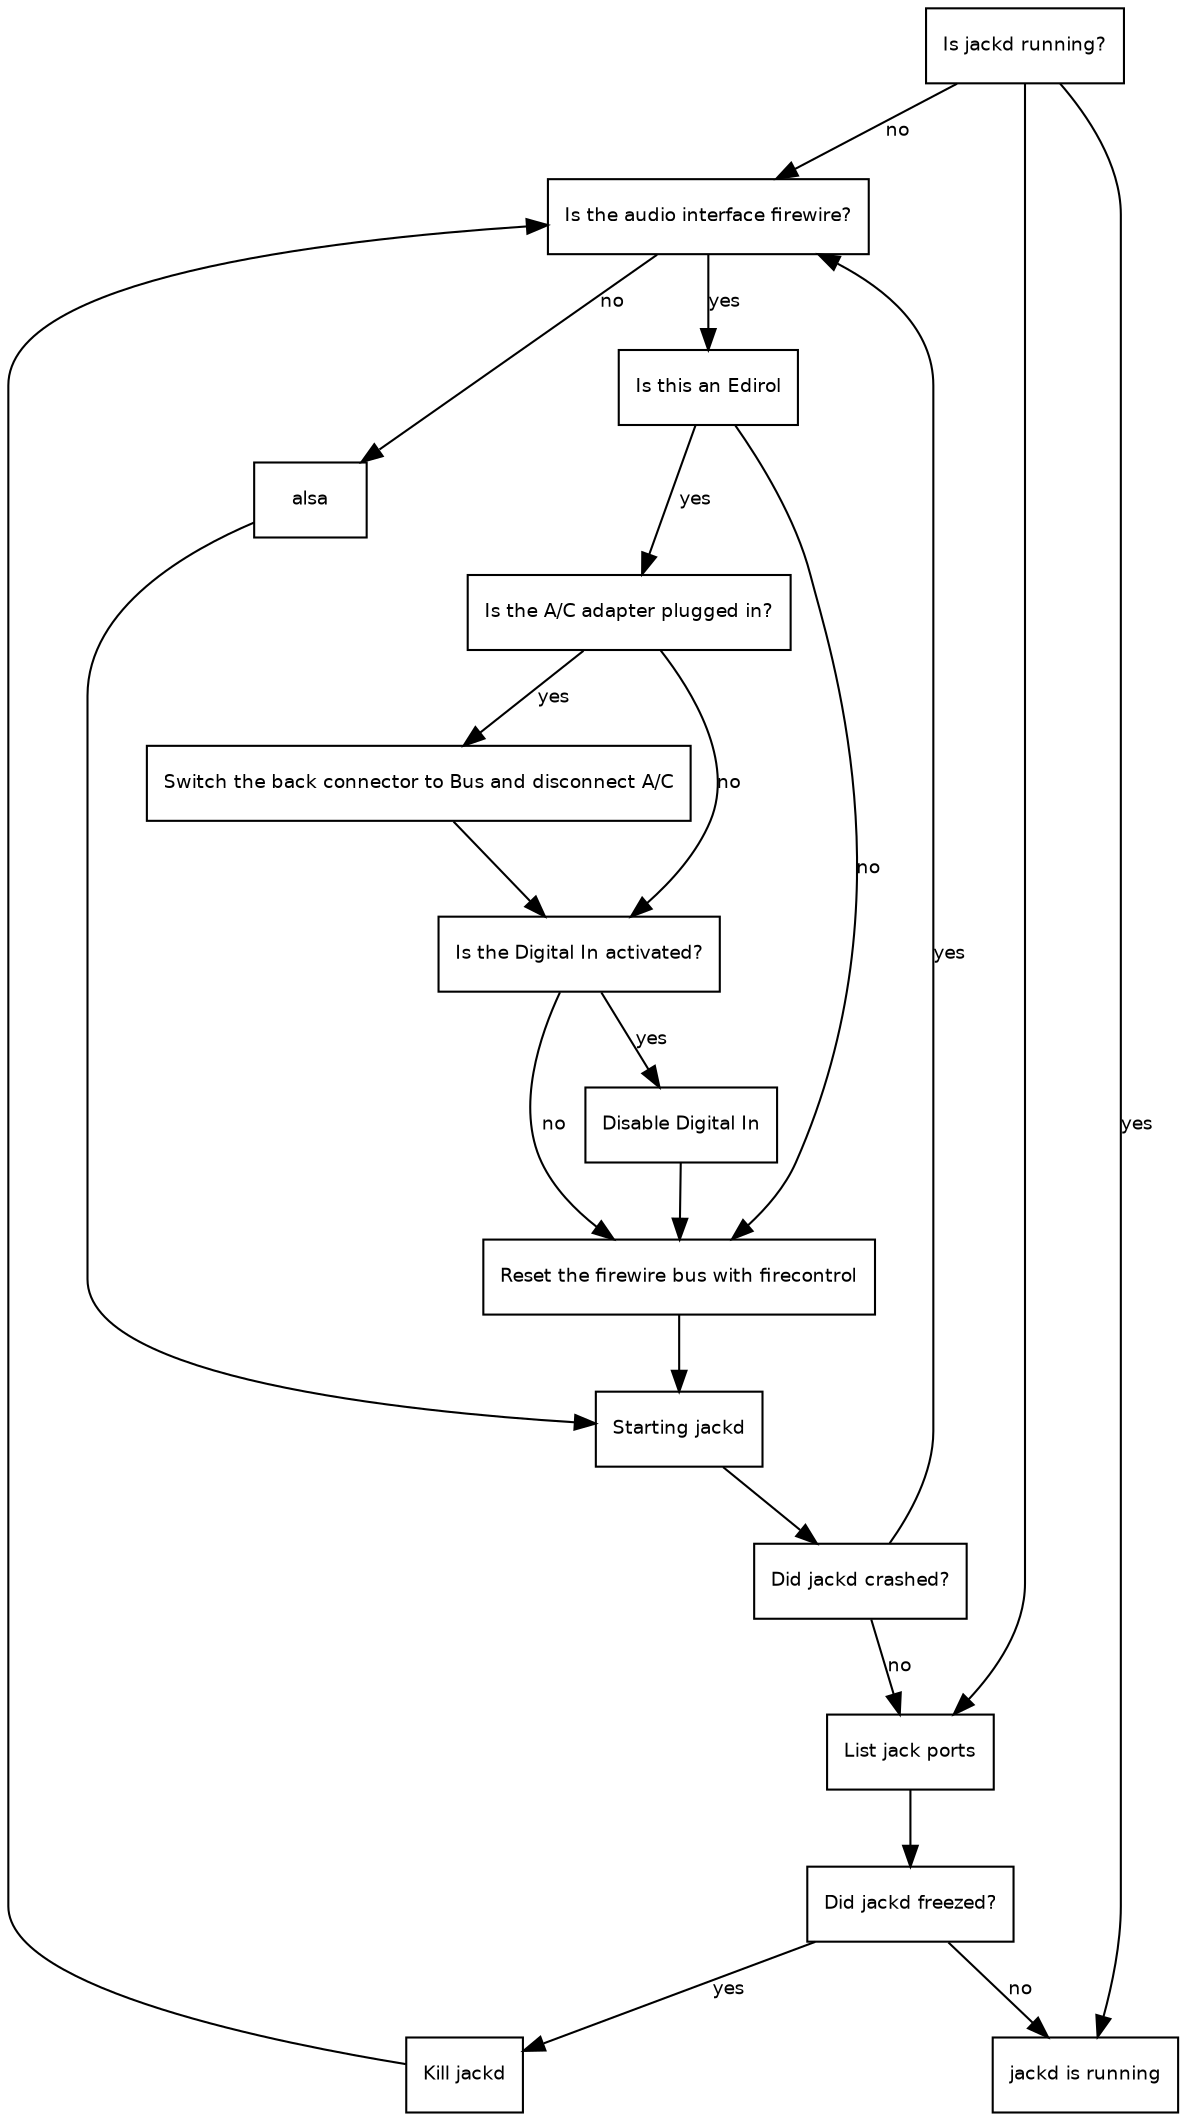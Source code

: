 digraph netem {
    /* time = top to bottom
    */
    edge [
        splines=true
        bgcolor=white
        fontname=Helvetica
        fontsize=9
    ]

    graph [
        splines=true
        bgcolor=white
        fontname=Helvetica
        fontsize=9
    ]

    node [
        fontname=Helvetica
        fontsize=9
        shape=box
    ]
    
    jackd_is_running [ label="Is jackd running?" ]
    firewire_audio [ label="Is the audio interface firewire?" ]
    fw_bus_reset [ label="Reset the firewire bus with firecontrol" ]
    ac_adapter [ label="Is the A/C adapter plugged in?" ]
    use_bus [ label="Switch the back connector to Bus and disconnect A/C" ]
    digital_in [ label="Is the Digital In activated?" ]
    digital_in_off [ label="Disable Digital In" ]
    starting_jackd [ label="Starting jackd" ]
    crashed [ label="Did jackd crashed?" ]
    jack_lsp [ label="List jack ports" ]
    freezed [ label="Did jackd freezed?" ]
    jackd_running [ label="jackd is running" ]
    killall_jackd [ label="Kill jackd" ]
    edirol [ label="Is this an Edirol" ]
    
    /* default = true, red = false */
    jackd_is_running -> firewire_audio [ label="no" ]
    jackd_is_running -> jackd_running [ label="yes" ]
    firewire_audio -> edirol [ label="yes" ]
    edirol -> ac_adapter [ label="yes" ]
    edirol -> fw_bus_reset [ label="no" ]
    firewire_audio -> alsa [ label="no" ]
    alsa -> starting_jackd
    ac_adapter -> use_bus [ label="yes" ]
    use_bus -> digital_in
    ac_adapter -> digital_in [ label="no" ]
    digital_in -> fw_bus_reset [ label="no" ]
    digital_in -> digital_in_off [ label="yes" ]
    digital_in_off -> fw_bus_reset 
    fw_bus_reset -> starting_jackd
    starting_jackd -> crashed 
    crashed -> jack_lsp [ label="no" ]
    crashed -> firewire_audio [ label="yes" ]
    jackd_is_running -> jack_lsp
    jack_lsp -> freezed
    freezed -> killall_jackd [ label="yes" ]
    freezed -> jackd_running [ label="no" ]
    killall_jackd -> firewire_audio
}
